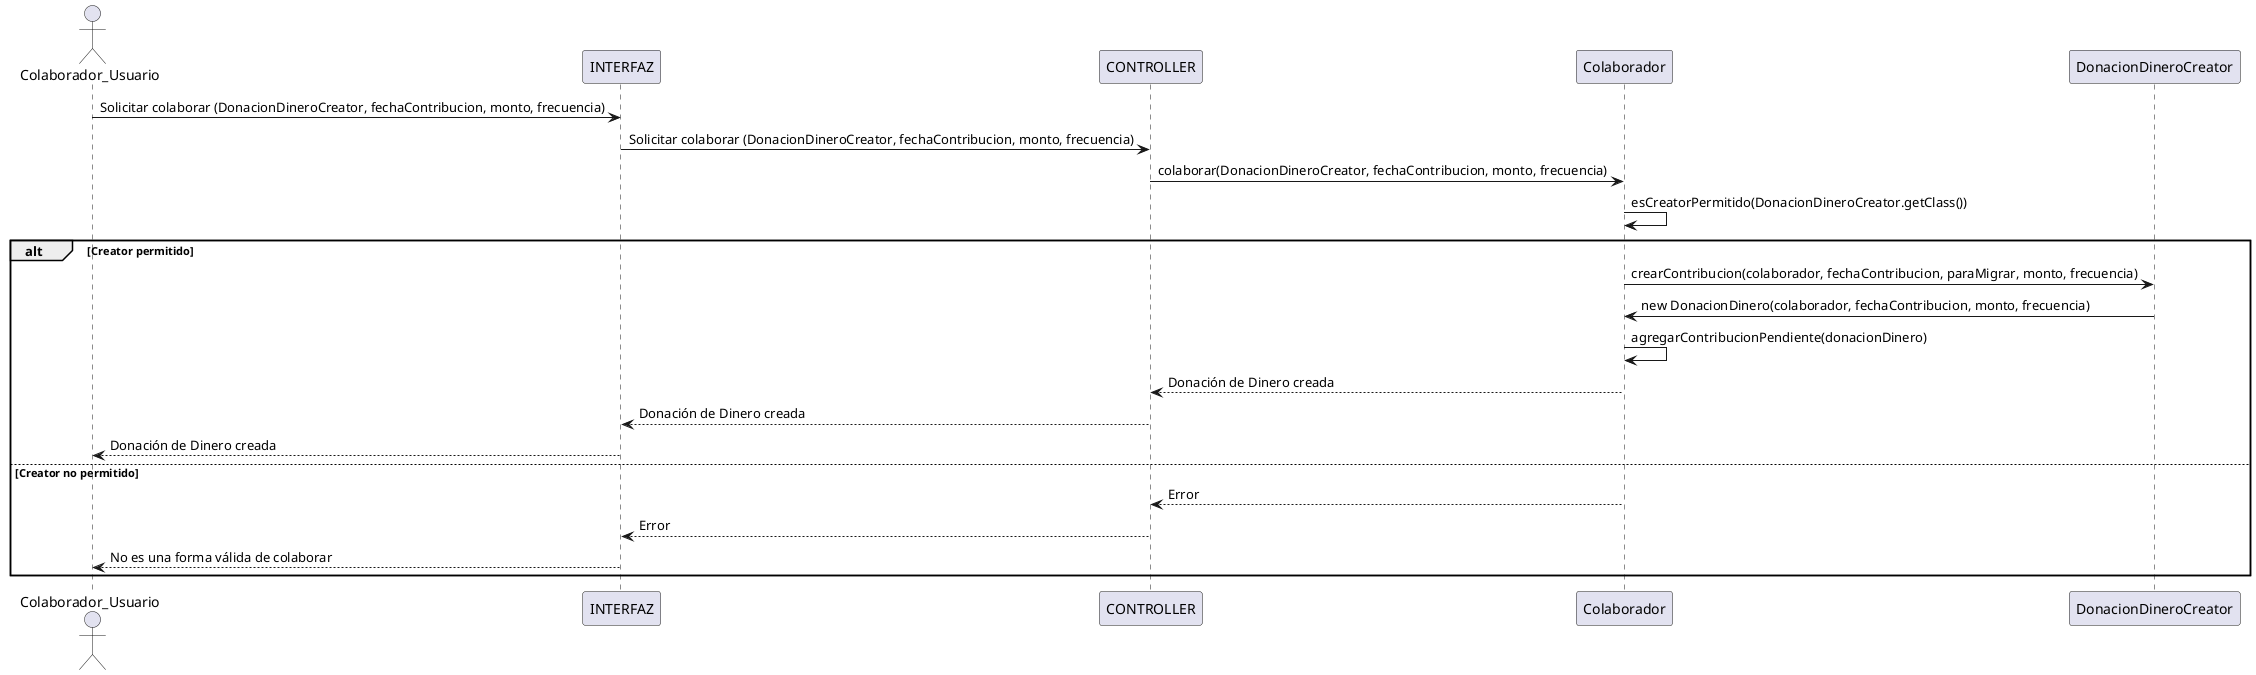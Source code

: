 @startuml donar_dinero_colaborar
actor Colaborador_Usuario as User
participant INTERFAZ
participant CONTROLLER
participant "Colaborador" as Colaborador
participant "DonacionDineroCreator" as DonarDineroCreator

User -> INTERFAZ: Solicitar colaborar (DonacionDineroCreator, fechaContribucion, monto, frecuencia)
INTERFAZ -> CONTROLLER: Solicitar colaborar (DonacionDineroCreator, fechaContribucion, monto, frecuencia)
CONTROLLER -> Colaborador: colaborar(DonacionDineroCreator, fechaContribucion, monto, frecuencia)
Colaborador -> Colaborador: esCreatorPermitido(DonacionDineroCreator.getClass())
alt Creator permitido
    Colaborador -> DonarDineroCreator: crearContribucion(colaborador, fechaContribucion, paraMigrar, monto, frecuencia)
    DonarDineroCreator -> Colaborador: new DonacionDinero(colaborador, fechaContribucion, monto, frecuencia)
    Colaborador -> Colaborador: agregarContribucionPendiente(donacionDinero)
    Colaborador --> CONTROLLER: Donación de Dinero creada
    CONTROLLER --> INTERFAZ: Donación de Dinero creada
    INTERFAZ --> User: Donación de Dinero creada
else Creator no permitido
    Colaborador --> CONTROLLER: Error
    CONTROLLER --> INTERFAZ: Error
    INTERFAZ --> User: No es una forma válida de colaborar
end
@enduml